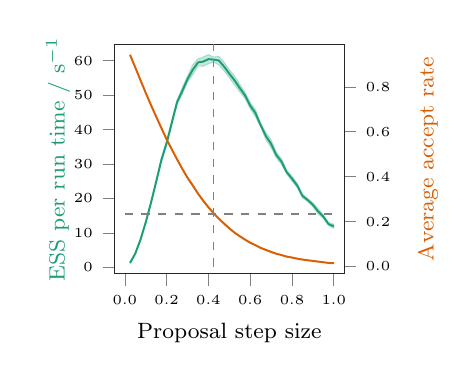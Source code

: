 % This file was created by matplotlib2tikz v0.6.11.
\pgfplotsset{scaled y ticks=false}

\begin{tikzpicture}

\definecolor{color1}{rgb}{0.851,0.373,0.008}
\definecolor{color0}{rgb}{0.106,0.62,0.467}

\begin{axis}[
  xlabel={\footnotesize Proposal step size},
  ylabel={\footnotesize\color{color0} ESS per run time / $\textrm{s}^{-1}$},
  y label style={at={(axis description cs:-0.15,.5)},rotate=0,anchor=south},
  width=45mm,
  height=45mm,
  xmin=-0.05, xmax=1.05,
  ymin=-1.872, ymax=64.773,
  xtick={-0.2,0,0.2,0.4,0.6,0.8,1,1.2},
  xticklabels={,0.0,0.2,0.4,0.6,0.8,1.0,},
  ytick={-10,0,10,20,30,40,50,60,70},
  yticklabels={,0,10,20,30,40,50,60,70},
  tick align=outside,
  tick pos=left,
  x grid style={white!80.0!black},
  y grid style={white!80.0!black},
  axis line style={lightgray!20.0!black},
  every tick label/.append style={font=\tiny},
]
\path [draw=color0, fill=color0, opacity=0.25] (axis cs:0.025,1.502)
--(axis cs:0.025,1.157)
--(axis cs:0.05,3.889)
--(axis cs:0.075,7.789)
--(axis cs:0.1,12.861)
--(axis cs:0.125,18.416)
--(axis cs:0.15,24.362)
--(axis cs:0.175,30.581)
--(axis cs:0.2,35.382)
--(axis cs:0.225,41.41)
--(axis cs:0.25,47.308)
--(axis cs:0.275,50.233)
--(axis cs:0.3,53.724)
--(axis cs:0.325,55.896)
--(axis cs:0.35,58.393)
--(axis cs:0.375,58.366)
--(axis cs:0.4,59.099)
--(axis cs:0.425,59.56)
--(axis cs:0.45,58.745)
--(axis cs:0.475,56.989)
--(axis cs:0.5,55.032)
--(axis cs:0.525,52.983)
--(axis cs:0.55,50.905)
--(axis cs:0.575,49.048)
--(axis cs:0.6,46.01)
--(axis cs:0.625,43.722)
--(axis cs:0.65,40.739)
--(axis cs:0.675,37.109)
--(axis cs:0.7,34.725)
--(axis cs:0.725,31.793)
--(axis cs:0.75,29.846)
--(axis cs:0.775,27.109)
--(axis cs:0.8,25.021)
--(axis cs:0.825,23.161)
--(axis cs:0.85,20.229)
--(axis cs:0.875,19.119)
--(axis cs:0.9,17.596)
--(axis cs:0.925,15.501)
--(axis cs:0.95,14.243)
--(axis cs:0.975,12.189)
--(axis cs:1,11.335)
--(axis cs:1,12.561)
--(axis cs:1,12.561)
--(axis cs:0.975,13.0)
--(axis cs:0.95,15.275)
--(axis cs:0.925,17.034)
--(axis cs:0.9,18.759)
--(axis cs:0.875,20.025)
--(axis cs:0.85,21.326)
--(axis cs:0.825,24.4)
--(axis cs:0.8,26.519)
--(axis cs:0.775,28.121)
--(axis cs:0.75,31.544)
--(axis cs:0.725,33.425)
--(axis cs:0.7,36.989)
--(axis cs:0.675,39.125)
--(axis cs:0.65,41.816)
--(axis cs:0.625,45.832)
--(axis cs:0.6,47.885)
--(axis cs:0.575,50.803)
--(axis cs:0.55,53.185)
--(axis cs:0.525,55.568)
--(axis cs:0.5,57.365)
--(axis cs:0.475,59.535)
--(axis cs:0.45,61.286)
--(axis cs:0.425,61.039)
--(axis cs:0.4,61.744)
--(axis cs:0.375,61.064)
--(axis cs:0.35,60.524)
--(axis cs:0.325,58.784)
--(axis cs:0.3,55.538)
--(axis cs:0.275,52.206)
--(axis cs:0.25,48.611)
--(axis cs:0.225,42.733)
--(axis cs:0.2,36.779)
--(axis cs:0.175,31.874)
--(axis cs:0.15,25.429)
--(axis cs:0.125,19.099)
--(axis cs:0.1,13.384)
--(axis cs:0.075,8.419)
--(axis cs:0.05,4.228)
--(axis cs:0.025,1.502)
--cycle;

\addplot [line width=0.7pt, color0, forget plot]
table {%
0.025 1.329
0.05 4.058
0.075 8.104
0.1 13.122
0.125 18.757
0.15 24.896
0.175 31.228
0.2 36.081
0.225 42.071
0.25 47.959
0.275 51.219
0.3 54.631
0.325 57.34
0.35 59.458
0.375 59.715
0.4 60.421
0.425 60.299
0.45 60.016
0.475 58.262
0.5 56.199
0.525 54.276
0.55 52.045
0.575 49.925
0.6 46.948
0.625 44.777
0.65 41.278
0.675 38.117
0.7 35.857
0.725 32.609
0.75 30.695
0.775 27.615
0.8 25.77
0.825 23.781
0.85 20.777
0.875 19.572
0.9 18.177
0.925 16.268
0.95 14.759
0.975 12.594
1 11.948
};

\end{axis}

\begin{axis}[
  ylabel={\footnotesize\color{color1} Average accept rate},
  axis y line*=right,
  axis x line=none,
  y label style={at={(axis description cs:1.45,.5)},rotate=0,anchor=south},
  width=45mm,
  height=45mm,
  xmin=-0.05, xmax=1.05,
  ymin=-0.033, ymax=0.99,
  ytick={-0.2,0,0.2,0.4,0.6,0.8,1,1.2},
  yticklabels={,0.0,0.2,0.4,0.6,0.8,1.0,},
  tick align=outside,
  tick pos=right,
  x grid style={white!80.0!black},
  y grid style={white!80.0!black},
  axis line style={lightgray!20.0!black},
  every tick label/.append style={font=\tiny},
]
\path [draw=color1, fill=color1, opacity=0.25] (axis cs:0.025,0.944)
--(axis cs:0.025,0.94)
--(axis cs:0.05,0.883)
--(axis cs:0.075,0.828)
--(axis cs:0.1,0.772)
--(axis cs:0.125,0.716)
--(axis cs:0.15,0.665)
--(axis cs:0.175,0.613)
--(axis cs:0.2,0.564)
--(axis cs:0.225,0.519)
--(axis cs:0.25,0.476)
--(axis cs:0.275,0.433)
--(axis cs:0.3,0.393)
--(axis cs:0.325,0.357)
--(axis cs:0.35,0.322)
--(axis cs:0.375,0.29)
--(axis cs:0.4,0.262)
--(axis cs:0.425,0.235)
--(axis cs:0.45,0.212)
--(axis cs:0.475,0.188)
--(axis cs:0.5,0.167)
--(axis cs:0.525,0.149)
--(axis cs:0.55,0.133)
--(axis cs:0.575,0.118)
--(axis cs:0.6,0.103)
--(axis cs:0.625,0.093)
--(axis cs:0.65,0.081)
--(axis cs:0.675,0.072)
--(axis cs:0.7,0.063)
--(axis cs:0.725,0.056)
--(axis cs:0.75,0.05)
--(axis cs:0.775,0.043)
--(axis cs:0.8,0.039)
--(axis cs:0.825,0.034)
--(axis cs:0.85,0.029)
--(axis cs:0.875,0.026)
--(axis cs:0.9,0.023)
--(axis cs:0.925,0.021)
--(axis cs:0.95,0.018)
--(axis cs:0.975,0.015)
--(axis cs:1,0.013)
--(axis cs:1,0.017)
--(axis cs:1,0.017)
--(axis cs:0.975,0.017)
--(axis cs:0.95,0.02)
--(axis cs:0.925,0.023)
--(axis cs:0.9,0.027)
--(axis cs:0.875,0.029)
--(axis cs:0.85,0.033)
--(axis cs:0.825,0.037)
--(axis cs:0.8,0.042)
--(axis cs:0.775,0.046)
--(axis cs:0.75,0.052)
--(axis cs:0.725,0.058)
--(axis cs:0.7,0.068)
--(axis cs:0.675,0.075)
--(axis cs:0.65,0.086)
--(axis cs:0.625,0.097)
--(axis cs:0.6,0.109)
--(axis cs:0.575,0.122)
--(axis cs:0.55,0.138)
--(axis cs:0.525,0.153)
--(axis cs:0.5,0.172)
--(axis cs:0.475,0.193)
--(axis cs:0.45,0.214)
--(axis cs:0.425,0.239)
--(axis cs:0.4,0.266)
--(axis cs:0.375,0.296)
--(axis cs:0.35,0.329)
--(axis cs:0.325,0.364)
--(axis cs:0.3,0.398)
--(axis cs:0.275,0.437)
--(axis cs:0.25,0.479)
--(axis cs:0.225,0.523)
--(axis cs:0.2,0.569)
--(axis cs:0.175,0.62)
--(axis cs:0.15,0.67)
--(axis cs:0.125,0.722)
--(axis cs:0.1,0.775)
--(axis cs:0.075,0.83)
--(axis cs:0.05,0.888)
--(axis cs:0.025,0.944)
--cycle;

\addplot [line width=0.7pt, color1, forget plot]
table {%
0.025 0.942
0.05 0.886
0.075 0.829
0.1 0.773
0.125 0.719
0.15 0.667
0.175 0.616
0.2 0.566
0.225 0.521
0.25 0.477
0.275 0.435
0.3 0.395
0.325 0.361
0.35 0.325
0.375 0.293
0.4 0.264
0.425 0.237
0.45 0.213
0.475 0.191
0.5 0.17
0.525 0.151
0.55 0.135
0.575 0.12
0.6 0.106
0.625 0.095
0.65 0.083
0.675 0.074
0.7 0.065
0.725 0.057
0.75 0.051
0.775 0.044
0.8 0.04
0.825 0.035
0.85 0.031
0.875 0.028
0.9 0.025
0.925 0.022
0.95 0.019
0.975 0.016
1 0.015
};
\addplot [lightgray!66.928!black, dashed, forget plot]
table {%
0 0.234
1 0.234
};
\addplot [lightgray!66.928!black, dashed, forget plot]
table {%
0.425 0
0.425 1
};

\end{axis}

\end{tikzpicture}
